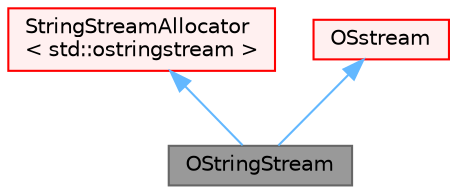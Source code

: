 digraph "OStringStream"
{
 // LATEX_PDF_SIZE
  bgcolor="transparent";
  edge [fontname=Helvetica,fontsize=10,labelfontname=Helvetica,labelfontsize=10];
  node [fontname=Helvetica,fontsize=10,shape=box,height=0.2,width=0.4];
  Node1 [id="Node000001",label="OStringStream",height=0.2,width=0.4,color="gray40", fillcolor="grey60", style="filled", fontcolor="black",tooltip=" "];
  Node2 -> Node1 [id="edge1_Node000001_Node000002",dir="back",color="steelblue1",style="solid",tooltip=" "];
  Node2 [id="Node000002",label="StringStreamAllocator\l\< std::ostringstream \>",height=0.2,width=0.4,color="red", fillcolor="#FFF0F0", style="filled",URL="$classFoam_1_1Detail_1_1StringStreamAllocator.html",tooltip=" "];
  Node4 -> Node1 [id="edge2_Node000001_Node000004",dir="back",color="steelblue1",style="solid",tooltip=" "];
  Node4 [id="Node000004",label="OSstream",height=0.2,width=0.4,color="red", fillcolor="#FFF0F0", style="filled",URL="$classFoam_1_1OSstream.html",tooltip="Generic output stream using a standard (STL) stream."];
}
